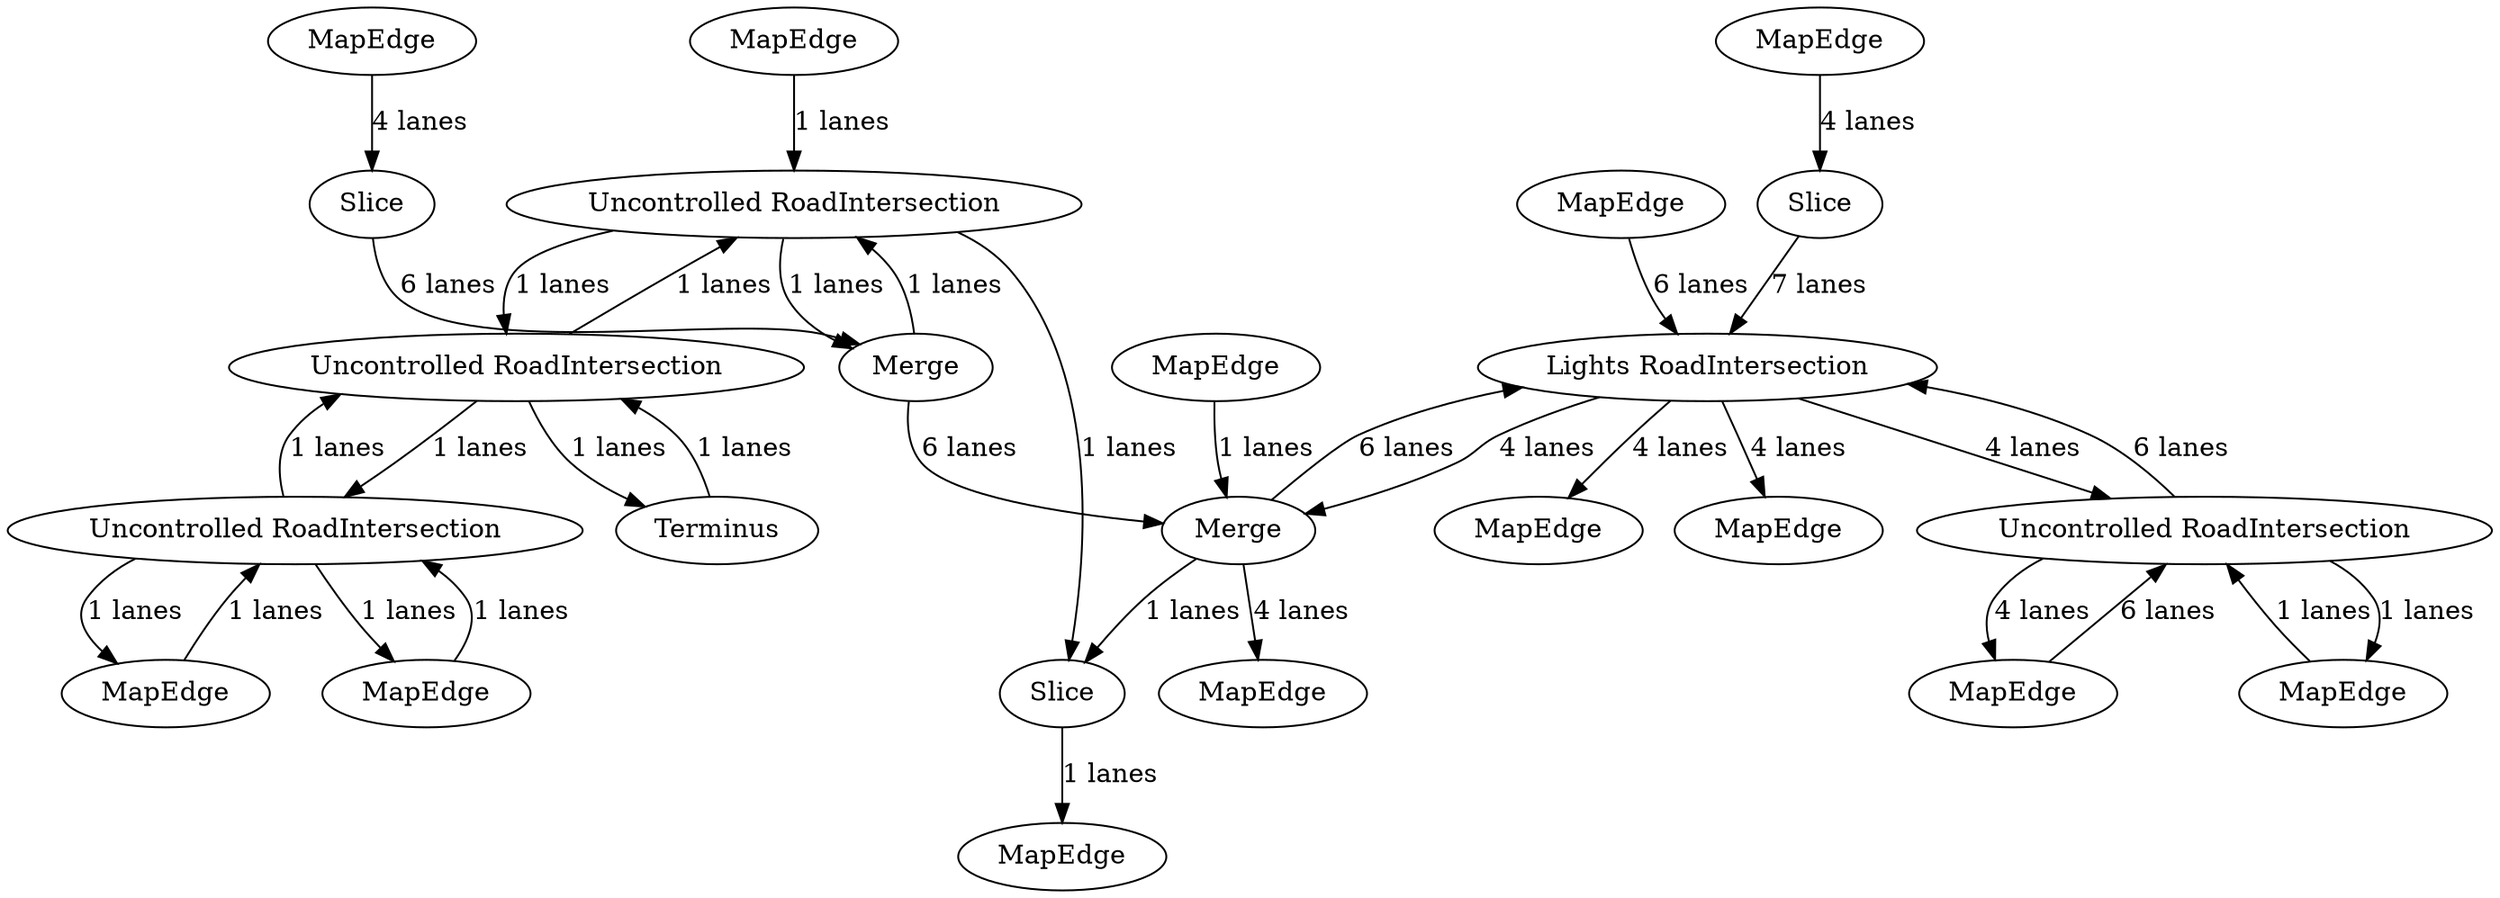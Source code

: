 digraph {
    0 [ label = "MapEdge" ]
    1 [ label = "Lights RoadIntersection" ]
    2 [ label = "MapEdge" ]
    3 [ label = "MapEdge" ]
    4 [ label = "MapEdge" ]
    5 [ label = "Slice" ]
    6 [ label = "Slice" ]
    7 [ label = "MapEdge" ]
    8 [ label = "MapEdge" ]
    9 [ label = "MapEdge" ]
    10 [ label = "MapEdge" ]
    11 [ label = "MapEdge" ]
    12 [ label = "Slice" ]
    13 [ label = "Merge" ]
    14 [ label = "Merge" ]
    15 [ label = "Uncontrolled RoadIntersection" ]
    16 [ label = "MapEdge" ]
    17 [ label = "MapEdge" ]
    18 [ label = "Uncontrolled RoadIntersection" ]
    19 [ label = "Terminus" ]
    20 [ label = "Uncontrolled RoadIntersection" ]
    21 [ label = "MapEdge" ]
    22 [ label = "Uncontrolled RoadIntersection" ]
    23 [ label = "MapEdge" ]
    1 -> 0 [ label = "4 lanes" ]
    1 -> 2 [ label = "4 lanes" ]
    3 -> 1 [ label = "6 lanes" ]
    4 -> 5 [ label = "4 lanes" ]
    5 -> 1 [ label = "7 lanes" ]
    6 -> 14 [ label = "6 lanes" ]
    14 -> 13 [ label = "6 lanes" ]
    13 -> 1 [ label = "6 lanes" ]
    1 -> 18 [ label = "4 lanes" ]
    18 -> 1 [ label = "6 lanes" ]
    18 -> 7 [ label = "4 lanes" ]
    7 -> 18 [ label = "6 lanes" ]
    1 -> 13 [ label = "4 lanes" ]
    13 -> 8 [ label = "4 lanes" ]
    9 -> 6 [ label = "4 lanes" ]
    12 -> 10 [ label = "1 lanes" ]
    15 -> 12 [ label = "1 lanes" ]
    11 -> 15 [ label = "1 lanes" ]
    13 -> 12 [ label = "1 lanes" ]
    23 -> 13 [ label = "1 lanes" ]
    14 -> 15 [ label = "1 lanes" ]
    15 -> 14 [ label = "1 lanes" ]
    15 -> 20 [ label = "1 lanes" ]
    20 -> 15 [ label = "1 lanes" ]
    20 -> 22 [ label = "1 lanes" ]
    22 -> 20 [ label = "1 lanes" ]
    22 -> 16 [ label = "1 lanes" ]
    16 -> 22 [ label = "1 lanes" ]
    17 -> 18 [ label = "1 lanes" ]
    18 -> 17 [ label = "1 lanes" ]
    19 -> 20 [ label = "1 lanes" ]
    20 -> 19 [ label = "1 lanes" ]
    21 -> 22 [ label = "1 lanes" ]
    22 -> 21 [ label = "1 lanes" ]
}
